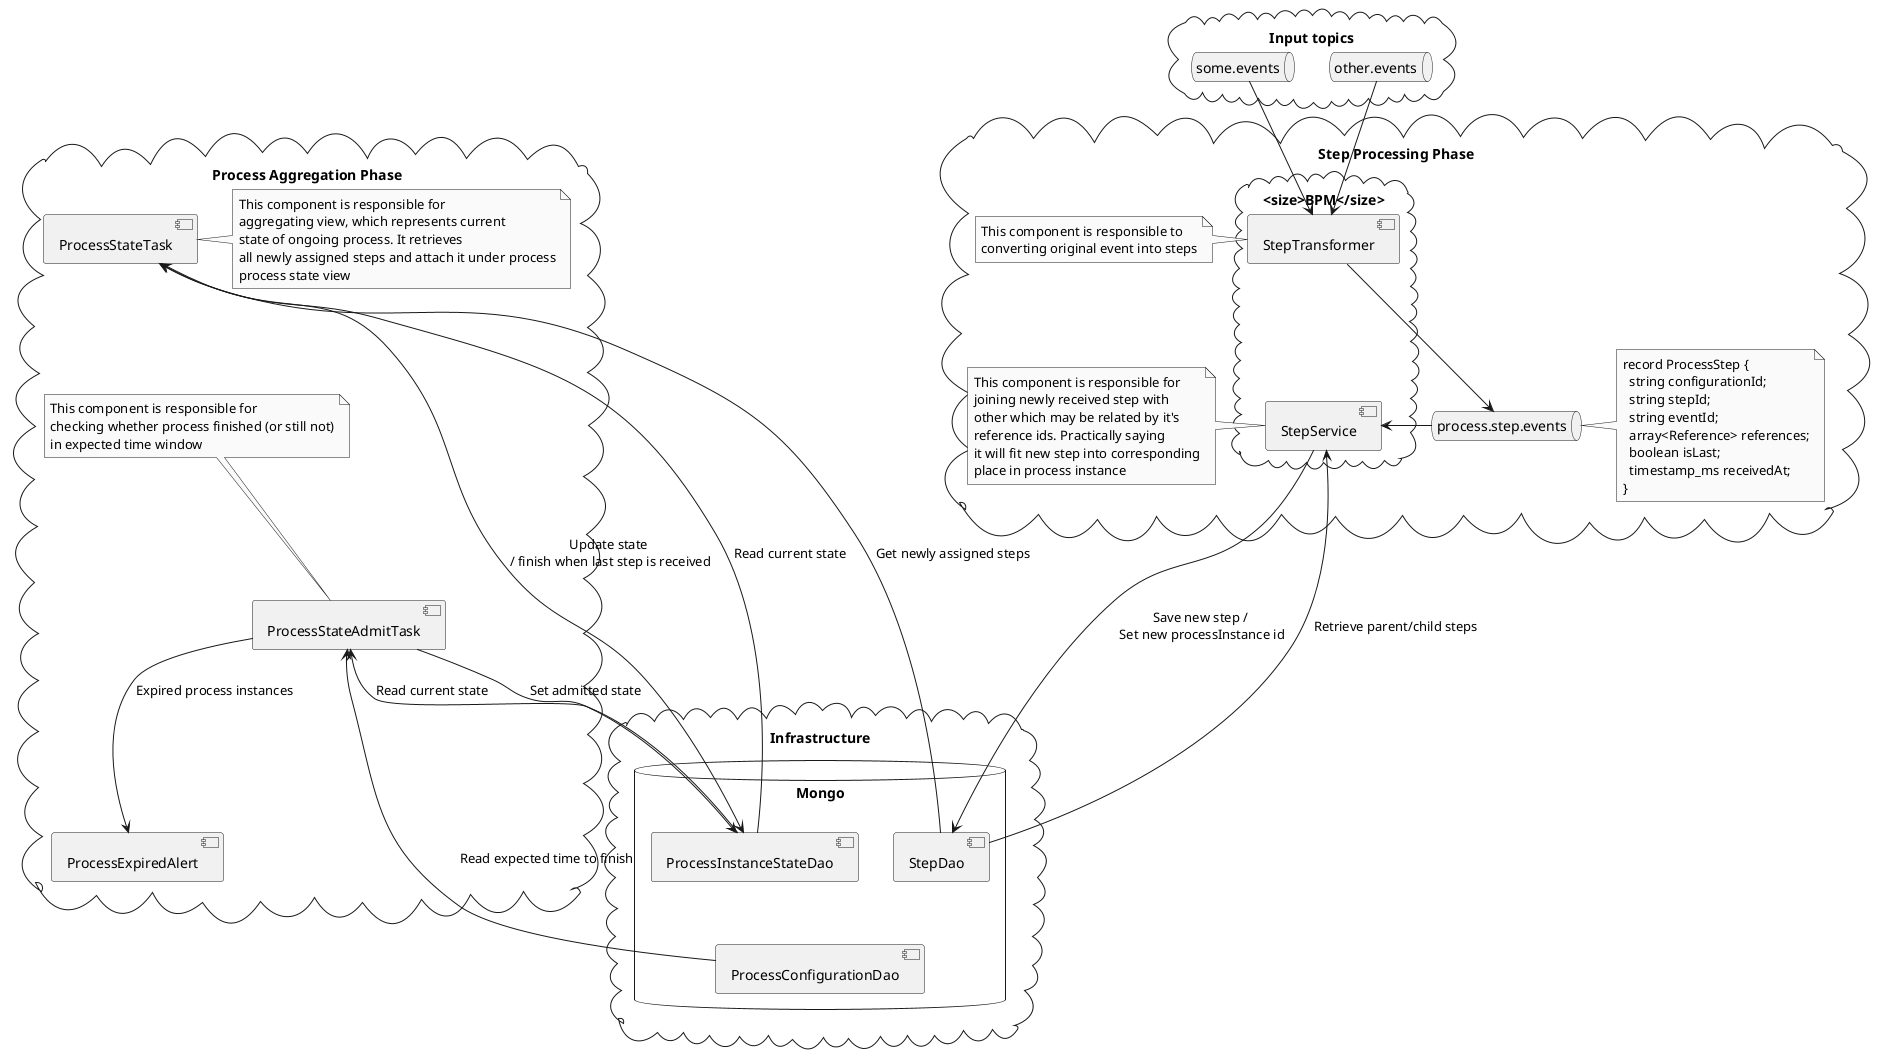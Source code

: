 @startuml

skinparam monochrome true


cloud "Input topics" {
    queue some.events as events1
    queue other.events as events2

}


cloud Infrastructure as INF{
    database "Mongo\n" as mongo {
     [StepDao] as stepDao
     [ProcessConfigurationDao] as processConfigurationDao
     [ProcessInstanceStateDao] as processStateDao

     stepDao -[hidden]down- processConfigurationDao
    }
}

cloud "Step Processing Phase" {
    queue "process.step.events" as stepEvents

    cloud "<size>BPM</size>" as BPM {
     [StepTransformer] as transformer
     [StepService] as processor

     transformer -[hidden]down- processor
    }

    transformer -left-> stepEvents
    stepEvents -left-> processor

    events1 -down-> transformer
    events2 -down-> transformer

    processor -down--> stepDao :  Save new step /\n Set new processInstance id
    stepDao -up-> processor : Retrieve parent/child steps

    note right of stepEvents
      record ProcessStep {
        string configurationId;
        string stepId;
        string eventId;
        array<Reference> references;
        boolean isLast;
        timestamp_ms receivedAt;
      }
    end note

    note right of transformer
        This component is responsible to
        converting original event into steps
    end note

    note right of processor
        This component is responsible for
        joining newly received step with
        other which may be related by it's
        reference ids. Practically saying
        it will fit new step into corresponding
        place in process instance
    end note

}


cloud "Process Aggregation Phase" as PAP{

    [ProcessStateAdmitTask] as admitTask
    [ProcessExpiredAlert] as expiredAlert
    [ProcessStateTask] as stateTask

'   left to right direction
    stepDao --> stateTask : Get newly assigned steps
    stateTask --> processStateDao : Update state \n/ finish when last step is received
    stateTask <-- processStateDao : Read current state

    admitTask <-- processStateDao : Read current state
    admitTask --> processStateDao : Set admitted state
    admitTask <-- processConfigurationDao : Read expected time to finish

    admitTask -down-> expiredAlert : Expired process instances

    stateTask -[hidden]down-- admitTask

    note right of stateTask
        This component is responsible for
        aggregating view, which represents current
        state of ongoing process. It retrieves
        all newly assigned steps and attach it under process
        process state view
    end note

    note top of admitTask
        This component is responsible for
        checking whether process finished (or still not)
        in expected time window
    end note
}

@enduml

